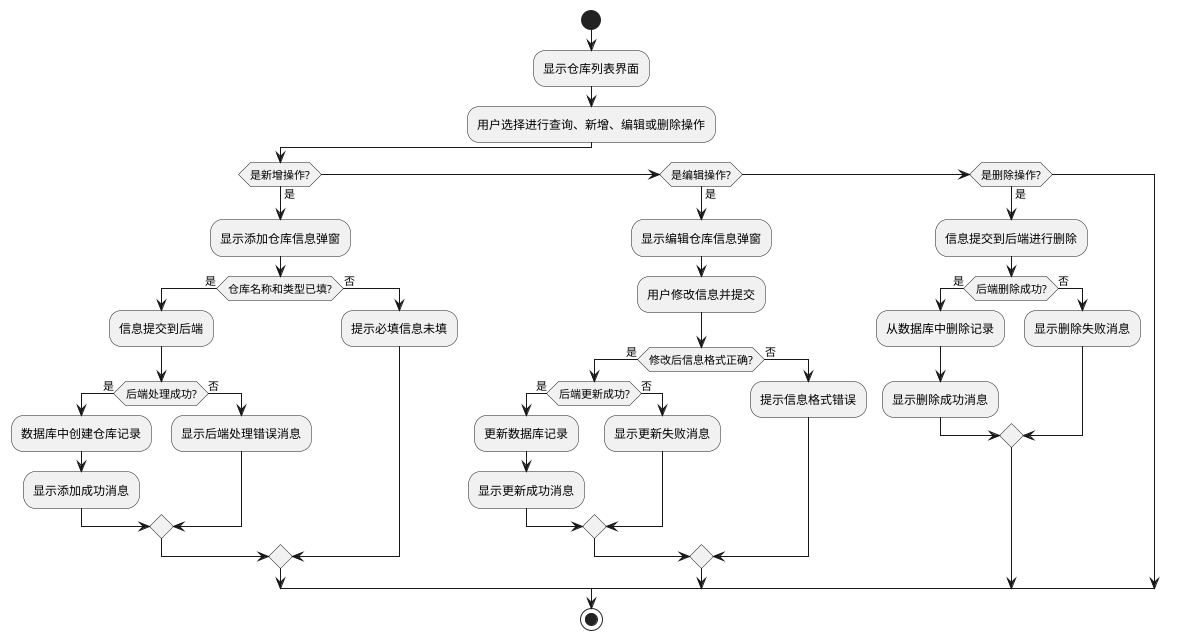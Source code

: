 @startuml

start

:显示仓库列表界面;
:用户选择进行查询、新增、编辑或删除操作;

if (是新增操作?) then (是)
  :显示添加仓库信息弹窗;
  if (仓库名称和类型已填?) then (是)
    :信息提交到后端;
    if (后端处理成功?) then (是)
      :数据库中创建仓库记录;
      :显示添加成功消息;
    else (否)
      :显示后端处理错误消息;
    endif
  else (否)
    :提示必填信息未填;
  endif
else if (是编辑操作?) then (是)
  :显示编辑仓库信息弹窗;
  :用户修改信息并提交;
  if (修改后信息格式正确?) then (是)
    if (后端更新成功?) then (是)
      :更新数据库记录;
      :显示更新成功消息;
    else (否)
      :显示更新失败消息;
    endif
  else (否)
    :提示信息格式错误;
  endif
else if (是删除操作?) then (是)
  :信息提交到后端进行删除;
  if (后端删除成功?) then (是)
    :从数据库中删除记录;
    :显示删除成功消息;
  else (否)
    :显示删除失败消息;
  endif
endif

stop
@enduml

